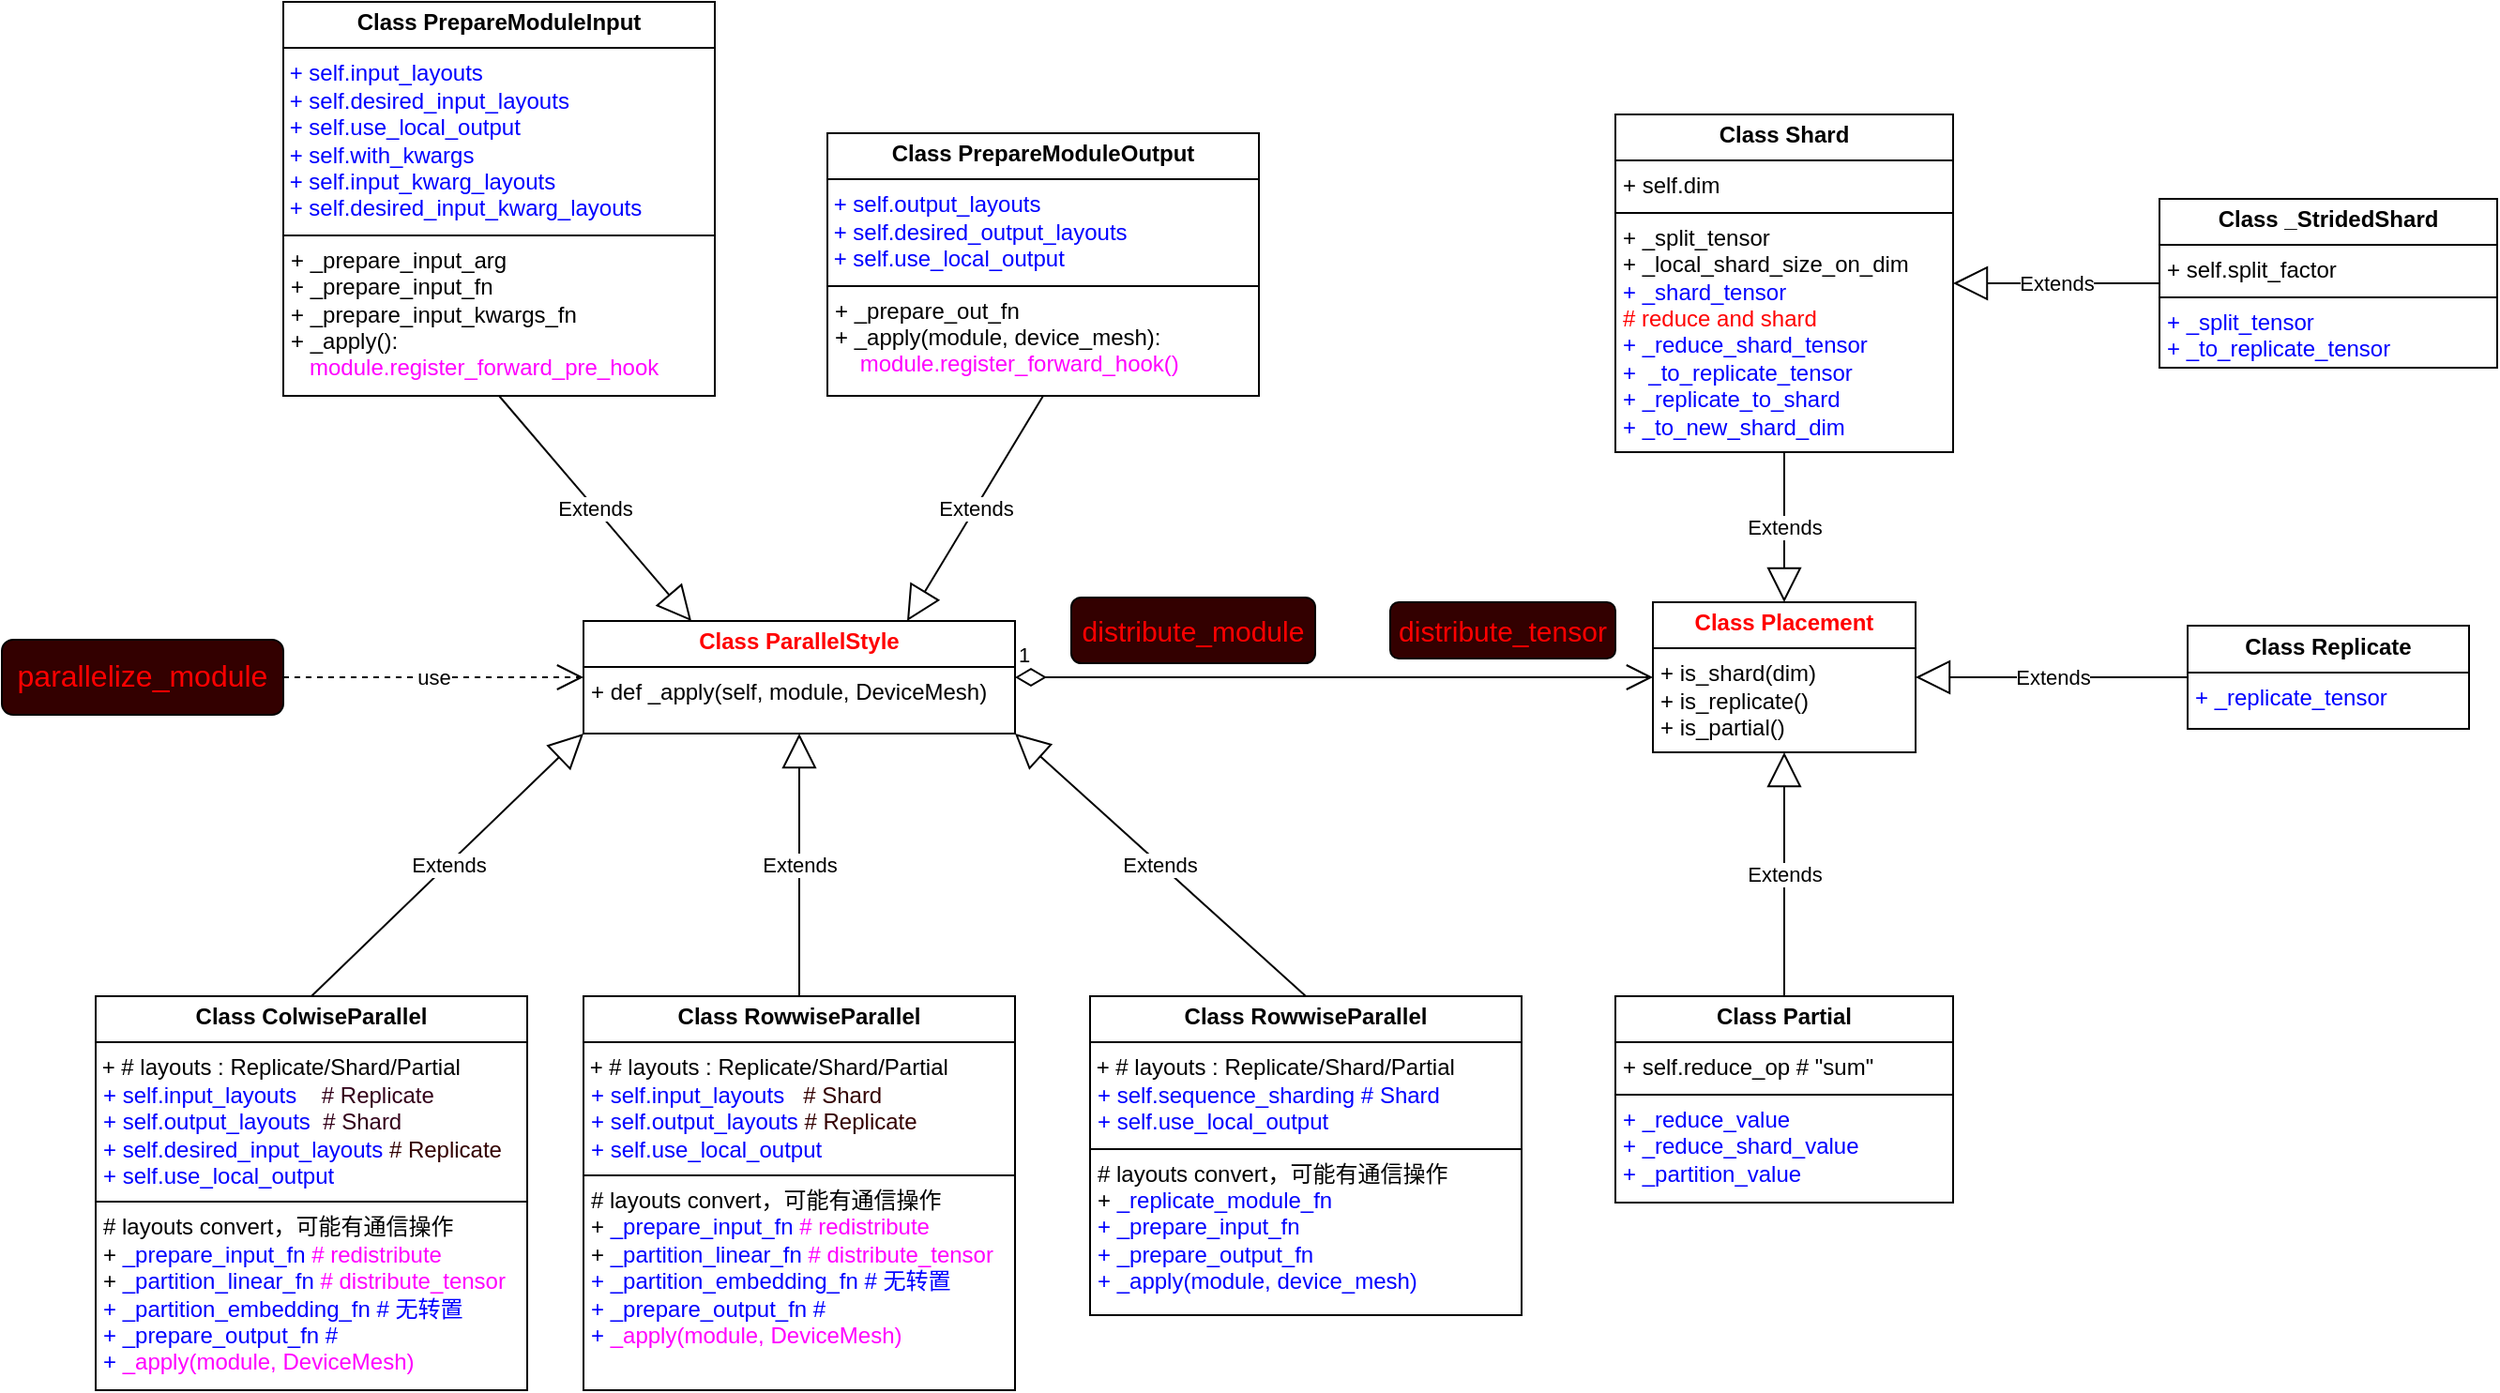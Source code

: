 <mxfile version="24.2.5" type="device">
  <diagram id="C5RBs43oDa-KdzZeNtuy" name="Page-1">
    <mxGraphModel dx="1838" dy="1079" grid="1" gridSize="10" guides="1" tooltips="1" connect="1" arrows="1" fold="1" page="1" pageScale="1" pageWidth="827" pageHeight="1169" math="0" shadow="0">
      <root>
        <mxCell id="WIyWlLk6GJQsqaUBKTNV-0" />
        <mxCell id="WIyWlLk6GJQsqaUBKTNV-1" parent="WIyWlLk6GJQsqaUBKTNV-0" />
        <mxCell id="2GQAiZDLeCdAP92eR_-k-1" value="&lt;p style=&quot;margin:0px;margin-top:4px;text-align:center;&quot;&gt;&lt;b&gt;&lt;font color=&quot;#ff0000&quot;&gt;Class ParallelStyle&lt;/font&gt;&lt;/b&gt;&lt;/p&gt;&lt;hr size=&quot;1&quot; style=&quot;border-style:solid;&quot;&gt;&lt;p style=&quot;margin:0px;margin-left:4px;&quot;&gt;+ def _apply(self, module, DeviceMesh)&lt;/p&gt;" style="verticalAlign=top;align=left;overflow=fill;html=1;whiteSpace=wrap;" vertex="1" parent="WIyWlLk6GJQsqaUBKTNV-1">
          <mxGeometry x="400" y="500" width="230" height="60" as="geometry" />
        </mxCell>
        <mxCell id="2GQAiZDLeCdAP92eR_-k-2" value="&lt;p style=&quot;margin:0px;margin-top:4px;text-align:center;&quot;&gt;&lt;b&gt;Class ColwiseParallel&lt;/b&gt;&lt;/p&gt;&lt;hr size=&quot;1&quot; style=&quot;border-style:solid;&quot;&gt;&amp;nbsp;+ # layouts : Replicate/Shard/Partial&lt;br&gt;&lt;p style=&quot;margin:0px;margin-left:4px;&quot;&gt;&lt;font color=&quot;#0000ff&quot;&gt;+ self.input_layouts&amp;nbsp; &amp;nbsp; &lt;/font&gt;&lt;font color=&quot;#33001a&quot;&gt;# Replicate&lt;/font&gt;&lt;/p&gt;&lt;p style=&quot;margin:0px;margin-left:4px;&quot;&gt;&lt;font color=&quot;#0000ff&quot;&gt;+ self.output_layouts&amp;nbsp; &lt;/font&gt;&lt;font color=&quot;#33001a&quot;&gt;# Shard&lt;/font&gt;&lt;/p&gt;&lt;p style=&quot;margin:0px;margin-left:4px;&quot;&gt;&lt;font color=&quot;#0000ff&quot;&gt;+ self.desired_input_layouts &lt;/font&gt;&lt;font color=&quot;#330000&quot;&gt;# Replicate&lt;/font&gt;&lt;/p&gt;&lt;p style=&quot;margin:0px;margin-left:4px;&quot;&gt;&lt;font color=&quot;#0000ff&quot;&gt;+ self.use_local_output&lt;/font&gt;&lt;/p&gt;&lt;hr size=&quot;1&quot; style=&quot;border-style:solid;&quot;&gt;&lt;p style=&quot;margin:0px;margin-left:4px;&quot;&gt;# layouts convert，可能有通信操作&lt;br&gt;&lt;/p&gt;&lt;p style=&quot;margin:0px;margin-left:4px;&quot;&gt;+ &lt;font color=&quot;#0000ff&quot;&gt;_prepare_input_fn &lt;/font&gt;&lt;font color=&quot;#ff00ff&quot;&gt;# redistribute&lt;/font&gt;&lt;/p&gt;&lt;p style=&quot;margin:0px;margin-left:4px;&quot;&gt;+ &lt;font color=&quot;#0000ff&quot;&gt;_partition_linear_fn &lt;/font&gt;&lt;font color=&quot;#ff00ff&quot;&gt;# distribute_tensor&lt;/font&gt;&lt;/p&gt;&lt;p style=&quot;margin:0px;margin-left:4px;&quot;&gt;&lt;span style=&quot;color: rgb(0, 0, 255);&quot;&gt;+ _partition_embedding_fn # 无转置&lt;/span&gt;&lt;font color=&quot;#ff00ff&quot;&gt;&lt;br&gt;&lt;/font&gt;&lt;/p&gt;&lt;p style=&quot;margin:0px;margin-left:4px;&quot;&gt;&lt;font color=&quot;#0000ff&quot;&gt;+ _prepare_output_fn #&amp;nbsp;&lt;/font&gt;&lt;/p&gt;&lt;p style=&quot;margin:0px;margin-left:4px;&quot;&gt;&lt;font color=&quot;#0000ff&quot;&gt;+ &lt;/font&gt;&lt;font color=&quot;#ff00ff&quot;&gt;_apply(module, DeviceMesh)&lt;/font&gt;&lt;/p&gt;" style="verticalAlign=top;align=left;overflow=fill;html=1;whiteSpace=wrap;" vertex="1" parent="WIyWlLk6GJQsqaUBKTNV-1">
          <mxGeometry x="140" y="700" width="230" height="210" as="geometry" />
        </mxCell>
        <mxCell id="2GQAiZDLeCdAP92eR_-k-3" value="Extends" style="endArrow=block;endSize=16;endFill=0;html=1;rounded=0;exitX=0.5;exitY=0;exitDx=0;exitDy=0;entryX=0;entryY=1;entryDx=0;entryDy=0;" edge="1" parent="WIyWlLk6GJQsqaUBKTNV-1" source="2GQAiZDLeCdAP92eR_-k-2" target="2GQAiZDLeCdAP92eR_-k-1">
          <mxGeometry width="160" relative="1" as="geometry">
            <mxPoint x="330" y="610" as="sourcePoint" />
            <mxPoint x="490" y="610" as="targetPoint" />
          </mxGeometry>
        </mxCell>
        <mxCell id="2GQAiZDLeCdAP92eR_-k-5" value="&lt;p style=&quot;line-height: 180%;&quot;&gt;&lt;font style=&quot;font-size: 16px;&quot; color=&quot;#ff0000&quot;&gt;parallelize_module&lt;/font&gt;&lt;/p&gt;" style="rounded=1;whiteSpace=wrap;html=1;fillColor=#330000;" vertex="1" parent="WIyWlLk6GJQsqaUBKTNV-1">
          <mxGeometry x="90" y="510" width="150" height="40" as="geometry" />
        </mxCell>
        <mxCell id="2GQAiZDLeCdAP92eR_-k-7" value="&lt;font style=&quot;font-size: 15px;&quot; color=&quot;#ff0000&quot;&gt;distribute_tensor&lt;/font&gt;" style="rounded=1;whiteSpace=wrap;html=1;fillColor=#330000;" vertex="1" parent="WIyWlLk6GJQsqaUBKTNV-1">
          <mxGeometry x="830" y="490" width="120" height="30" as="geometry" />
        </mxCell>
        <mxCell id="2GQAiZDLeCdAP92eR_-k-8" value="&lt;p style=&quot;margin:0px;margin-top:4px;text-align:center;&quot;&gt;&lt;b&gt;Class RowwiseParallel&lt;/b&gt;&lt;/p&gt;&lt;hr size=&quot;1&quot; style=&quot;border-style:solid;&quot;&gt;&amp;nbsp;+ # layouts : Replicate/Shard/Partial&lt;br&gt;&lt;p style=&quot;margin:0px;margin-left:4px;&quot;&gt;&lt;font color=&quot;#0000ff&quot;&gt;+ self.input_layouts&amp;nbsp; &amp;nbsp;&lt;/font&gt;&lt;font color=&quot;#330000&quot;&gt;# Shard&lt;/font&gt;&lt;/p&gt;&lt;p style=&quot;margin:0px;margin-left:4px;&quot;&gt;&lt;font color=&quot;#0000ff&quot;&gt;+ self.output_layouts &lt;/font&gt;&lt;font color=&quot;#330000&quot;&gt;# Replicate&lt;/font&gt;&lt;/p&gt;&lt;p style=&quot;margin:0px;margin-left:4px;&quot;&gt;&lt;span style=&quot;color: rgb(0, 0, 255); background-color: initial;&quot;&gt;+ self.use_local_output&lt;/span&gt;&lt;br&gt;&lt;/p&gt;&lt;hr size=&quot;1&quot; style=&quot;border-style:solid;&quot;&gt;&lt;p style=&quot;margin:0px;margin-left:4px;&quot;&gt;# layouts convert，可能有通信操作&lt;br&gt;&lt;/p&gt;&lt;p style=&quot;margin:0px;margin-left:4px;&quot;&gt;+ &lt;font color=&quot;#0000ff&quot;&gt;_prepare_input_fn &lt;/font&gt;&lt;font color=&quot;#ff00ff&quot;&gt;# redistribute&lt;/font&gt;&lt;/p&gt;&lt;p style=&quot;margin:0px;margin-left:4px;&quot;&gt;+ &lt;font color=&quot;#0000ff&quot;&gt;_partition_linear_fn &lt;/font&gt;&lt;font color=&quot;#ff00ff&quot;&gt;# distribute_tensor&lt;/font&gt;&lt;/p&gt;&lt;p style=&quot;margin:0px;margin-left:4px;&quot;&gt;&lt;span style=&quot;color: rgb(0, 0, 255);&quot;&gt;+ _partition_embedding_fn # 无转置&lt;/span&gt;&lt;font color=&quot;#ff00ff&quot;&gt;&lt;br&gt;&lt;/font&gt;&lt;/p&gt;&lt;p style=&quot;margin:0px;margin-left:4px;&quot;&gt;&lt;font color=&quot;#0000ff&quot;&gt;+ _prepare_output_fn #&amp;nbsp;&lt;/font&gt;&lt;/p&gt;&lt;p style=&quot;margin:0px;margin-left:4px;&quot;&gt;&lt;font color=&quot;#0000ff&quot;&gt;+ &lt;/font&gt;&lt;font color=&quot;#ff00ff&quot;&gt;_apply(module, DeviceMesh)&lt;/font&gt;&lt;/p&gt;" style="verticalAlign=top;align=left;overflow=fill;html=1;whiteSpace=wrap;" vertex="1" parent="WIyWlLk6GJQsqaUBKTNV-1">
          <mxGeometry x="400" y="700" width="230" height="210" as="geometry" />
        </mxCell>
        <mxCell id="2GQAiZDLeCdAP92eR_-k-9" value="Extends" style="endArrow=block;endSize=16;endFill=0;html=1;rounded=0;exitX=0.5;exitY=0;exitDx=0;exitDy=0;entryX=0.5;entryY=1;entryDx=0;entryDy=0;" edge="1" parent="WIyWlLk6GJQsqaUBKTNV-1" source="2GQAiZDLeCdAP92eR_-k-8" target="2GQAiZDLeCdAP92eR_-k-1">
          <mxGeometry width="160" relative="1" as="geometry">
            <mxPoint x="530" y="650" as="sourcePoint" />
            <mxPoint x="690" y="650" as="targetPoint" />
          </mxGeometry>
        </mxCell>
        <mxCell id="2GQAiZDLeCdAP92eR_-k-10" value="&lt;p style=&quot;margin:0px;margin-top:4px;text-align:center;&quot;&gt;&lt;b&gt;Class RowwiseParallel&lt;/b&gt;&lt;/p&gt;&lt;hr size=&quot;1&quot; style=&quot;border-style:solid;&quot;&gt;&amp;nbsp;+ # layouts : Replicate/Shard/Partial&lt;br&gt;&lt;p style=&quot;margin:0px;margin-left:4px;&quot;&gt;&lt;font color=&quot;#0000ff&quot;&gt;+ self.sequence_sharding # Shard&lt;br&gt;&lt;/font&gt;&lt;/p&gt;&lt;p style=&quot;margin:0px;margin-left:4px;&quot;&gt;&lt;font color=&quot;#0000ff&quot;&gt;+ self.use_local_output&lt;/font&gt;&lt;/p&gt;&lt;hr size=&quot;1&quot; style=&quot;border-style:solid;&quot;&gt;&lt;p style=&quot;margin:0px;margin-left:4px;&quot;&gt;# layouts convert，可能有通信操作&lt;br&gt;&lt;/p&gt;&lt;p style=&quot;margin:0px;margin-left:4px;&quot;&gt;+ &lt;font color=&quot;#0000ff&quot;&gt;_replicate_module_fn&lt;/font&gt;&lt;/p&gt;&lt;p style=&quot;margin:0px;margin-left:4px;&quot;&gt;&lt;font color=&quot;#0000ff&quot;&gt;+ _prepare_input_fn&lt;/font&gt;&lt;/p&gt;&lt;p style=&quot;margin:0px;margin-left:4px;&quot;&gt;&lt;font color=&quot;#0000ff&quot;&gt;+ _prepare_output_fn&lt;/font&gt;&lt;/p&gt;&lt;p style=&quot;margin:0px;margin-left:4px;&quot;&gt;&lt;font color=&quot;#0000ff&quot;&gt;+ _apply(module, device_mesh)&lt;/font&gt;&lt;/p&gt;" style="verticalAlign=top;align=left;overflow=fill;html=1;whiteSpace=wrap;" vertex="1" parent="WIyWlLk6GJQsqaUBKTNV-1">
          <mxGeometry x="670" y="700" width="230" height="170" as="geometry" />
        </mxCell>
        <mxCell id="2GQAiZDLeCdAP92eR_-k-11" value="Extends" style="endArrow=block;endSize=16;endFill=0;html=1;rounded=0;exitX=0.5;exitY=0;exitDx=0;exitDy=0;entryX=1;entryY=1;entryDx=0;entryDy=0;" edge="1" parent="WIyWlLk6GJQsqaUBKTNV-1" source="2GQAiZDLeCdAP92eR_-k-10" target="2GQAiZDLeCdAP92eR_-k-1">
          <mxGeometry width="160" relative="1" as="geometry">
            <mxPoint x="525" y="710" as="sourcePoint" />
            <mxPoint x="525" y="570" as="targetPoint" />
          </mxGeometry>
        </mxCell>
        <mxCell id="2GQAiZDLeCdAP92eR_-k-12" value="&lt;p style=&quot;margin:0px;margin-top:4px;text-align:center;&quot;&gt;&lt;b&gt;Class PrepareModuleInput&lt;/b&gt;&lt;/p&gt;&lt;hr size=&quot;1&quot; style=&quot;border-style:solid;&quot;&gt;&amp;nbsp;&lt;font color=&quot;#0000ff&quot;&gt;+ self.input_layouts&lt;/font&gt;&lt;div&gt;&amp;nbsp;&lt;span style=&quot;color: rgb(0, 0, 255); background-color: initial;&quot;&gt;+ self.desired_input_layouts&lt;/span&gt;&lt;/div&gt;&lt;div&gt;&lt;font color=&quot;#0000ff&quot;&gt;&amp;nbsp;+ self.use_local_output&lt;/font&gt;&lt;/div&gt;&lt;div&gt;&lt;font color=&quot;#0000ff&quot;&gt;&amp;nbsp;+ self.with_kwargs&lt;/font&gt;&lt;/div&gt;&lt;div&gt;&lt;font color=&quot;#0000ff&quot;&gt;&amp;nbsp;+ self.input_kwarg_layouts&lt;/font&gt;&lt;/div&gt;&lt;div&gt;&lt;font color=&quot;#0000ff&quot;&gt;&amp;nbsp;+ self.desired_input_kwarg_layouts&lt;br&gt;&lt;/font&gt;&lt;hr size=&quot;1&quot; style=&quot;border-style:solid;&quot;&gt;&lt;p style=&quot;margin:0px;margin-left:4px;&quot;&gt;+ _prepare_input_arg&lt;/p&gt;&lt;p style=&quot;margin:0px;margin-left:4px;&quot;&gt;+ _prepare_input_fn&lt;/p&gt;&lt;p style=&quot;margin:0px;margin-left:4px;&quot;&gt;+ _prepare_input_kwargs_fn&lt;/p&gt;&lt;p style=&quot;margin:0px;margin-left:4px;&quot;&gt;+ _apply():&lt;/p&gt;&lt;p style=&quot;margin:0px;margin-left:4px;&quot;&gt;&amp;nbsp; &amp;nbsp;&lt;font color=&quot;#ff00ff&quot;&gt;module.register_forward_pre_hook&lt;/font&gt;&lt;/p&gt;&lt;/div&gt;" style="verticalAlign=top;align=left;overflow=fill;html=1;whiteSpace=wrap;" vertex="1" parent="WIyWlLk6GJQsqaUBKTNV-1">
          <mxGeometry x="240" y="170" width="230" height="210" as="geometry" />
        </mxCell>
        <mxCell id="2GQAiZDLeCdAP92eR_-k-13" value="Extends" style="endArrow=block;endSize=16;endFill=0;html=1;rounded=0;exitX=0.5;exitY=1;exitDx=0;exitDy=0;entryX=0.25;entryY=0;entryDx=0;entryDy=0;" edge="1" parent="WIyWlLk6GJQsqaUBKTNV-1" source="2GQAiZDLeCdAP92eR_-k-12" target="2GQAiZDLeCdAP92eR_-k-1">
          <mxGeometry width="160" relative="1" as="geometry">
            <mxPoint x="250" y="450" as="sourcePoint" />
            <mxPoint x="410" y="450" as="targetPoint" />
          </mxGeometry>
        </mxCell>
        <mxCell id="2GQAiZDLeCdAP92eR_-k-14" value="&lt;p style=&quot;margin:0px;margin-top:4px;text-align:center;&quot;&gt;&lt;b&gt;Class PrepareModuleOutput&lt;/b&gt;&lt;/p&gt;&lt;hr size=&quot;1&quot; style=&quot;border-style:solid;&quot;&gt;&lt;font color=&quot;#0000ff&quot;&gt;&amp;nbsp;+ self.output_layouts&lt;/font&gt;&lt;div&gt;&lt;font color=&quot;#0000ff&quot;&gt;&amp;nbsp;+ self.desired_output_layouts&lt;/font&gt;&lt;/div&gt;&lt;div&gt;&lt;font color=&quot;#0000ff&quot;&gt;&amp;nbsp;+ self.use_local_output&lt;/font&gt;&lt;br&gt;&lt;div&gt;&lt;hr size=&quot;1&quot; style=&quot;border-style:solid;&quot;&gt;&lt;p style=&quot;margin:0px;margin-left:4px;&quot;&gt;+ _prepare_out_fn&lt;/p&gt;&lt;p style=&quot;margin:0px;margin-left:4px;&quot;&gt;+ _apply(module, device_mesh):&lt;/p&gt;&lt;p style=&quot;margin:0px;margin-left:4px;&quot;&gt;&amp;nbsp; &amp;nbsp; &lt;font color=&quot;#ff00ff&quot;&gt;module.register_forward_hook()&lt;/font&gt;&lt;/p&gt;&lt;/div&gt;&lt;/div&gt;" style="verticalAlign=top;align=left;overflow=fill;html=1;whiteSpace=wrap;" vertex="1" parent="WIyWlLk6GJQsqaUBKTNV-1">
          <mxGeometry x="530" y="240" width="230" height="140" as="geometry" />
        </mxCell>
        <mxCell id="2GQAiZDLeCdAP92eR_-k-15" value="Extends" style="endArrow=block;endSize=16;endFill=0;html=1;rounded=0;exitX=0.5;exitY=1;exitDx=0;exitDy=0;entryX=0.75;entryY=0;entryDx=0;entryDy=0;" edge="1" parent="WIyWlLk6GJQsqaUBKTNV-1" source="2GQAiZDLeCdAP92eR_-k-14" target="2GQAiZDLeCdAP92eR_-k-1">
          <mxGeometry width="160" relative="1" as="geometry">
            <mxPoint x="325" y="390" as="sourcePoint" />
            <mxPoint x="410" y="510" as="targetPoint" />
          </mxGeometry>
        </mxCell>
        <mxCell id="2GQAiZDLeCdAP92eR_-k-16" value="&lt;p style=&quot;margin:0px;margin-top:4px;text-align:center;&quot;&gt;&lt;b&gt;&lt;font color=&quot;#ff0000&quot;&gt;Class Placement&lt;/font&gt;&lt;/b&gt;&lt;/p&gt;&lt;hr size=&quot;1&quot; style=&quot;border-style:solid;&quot;&gt;&lt;p style=&quot;margin:0px;margin-left:4px;&quot;&gt;+ is_shard(dim)&lt;/p&gt;&lt;p style=&quot;margin:0px;margin-left:4px;&quot;&gt;+ is_replicate()&lt;/p&gt;&lt;p style=&quot;margin:0px;margin-left:4px;&quot;&gt;+ is_partial()&lt;/p&gt;" style="verticalAlign=top;align=left;overflow=fill;html=1;whiteSpace=wrap;" vertex="1" parent="WIyWlLk6GJQsqaUBKTNV-1">
          <mxGeometry x="970" y="490" width="140" height="80" as="geometry" />
        </mxCell>
        <mxCell id="2GQAiZDLeCdAP92eR_-k-17" value="1" style="endArrow=open;html=1;endSize=12;startArrow=diamondThin;startSize=14;startFill=0;edgeStyle=orthogonalEdgeStyle;align=left;verticalAlign=bottom;rounded=0;exitX=1;exitY=0.5;exitDx=0;exitDy=0;entryX=0;entryY=0.5;entryDx=0;entryDy=0;" edge="1" parent="WIyWlLk6GJQsqaUBKTNV-1" source="2GQAiZDLeCdAP92eR_-k-1" target="2GQAiZDLeCdAP92eR_-k-16">
          <mxGeometry x="-1" y="3" relative="1" as="geometry">
            <mxPoint x="690" y="520" as="sourcePoint" />
            <mxPoint x="850" y="520" as="targetPoint" />
          </mxGeometry>
        </mxCell>
        <mxCell id="2GQAiZDLeCdAP92eR_-k-18" value="&lt;p style=&quot;margin:0px;margin-top:4px;text-align:center;&quot;&gt;&lt;b&gt;Class Shard&lt;/b&gt;&lt;/p&gt;&lt;hr size=&quot;1&quot; style=&quot;border-style:solid;&quot;&gt;&lt;p style=&quot;margin:0px;margin-left:4px;&quot;&gt;+ self.dim&lt;/p&gt;&lt;hr size=&quot;1&quot; style=&quot;border-style:solid;&quot;&gt;&lt;p style=&quot;margin:0px;margin-left:4px;&quot;&gt;+ _split_tensor&lt;/p&gt;&lt;p style=&quot;margin:0px;margin-left:4px;&quot;&gt;+ _local_shard_size_on_dim&lt;/p&gt;&lt;p style=&quot;margin:0px;margin-left:4px;&quot;&gt;&lt;font color=&quot;#0000ff&quot;&gt;+ _shard_tensor&lt;/font&gt;&lt;/p&gt;&lt;p style=&quot;margin:0px;margin-left:4px;&quot;&gt;&lt;font color=&quot;#ff0000&quot;&gt;# reduce and shard&lt;/font&gt;&lt;br&gt;&lt;/p&gt;&lt;p style=&quot;margin:0px;margin-left:4px;&quot;&gt;&lt;font color=&quot;#0000ff&quot;&gt;+ _reduce_shard_tensor&lt;/font&gt;&lt;/p&gt;&lt;p style=&quot;margin:0px;margin-left:4px;&quot;&gt;&lt;font color=&quot;#0000ff&quot;&gt;+&amp;nbsp; _to_replicate_tensor&lt;/font&gt;&lt;/p&gt;&lt;p style=&quot;margin:0px;margin-left:4px;&quot;&gt;&lt;font color=&quot;#0000ff&quot;&gt;+ _replicate_to_shard&lt;/font&gt;&lt;/p&gt;&lt;p style=&quot;margin:0px;margin-left:4px;&quot;&gt;&lt;font color=&quot;#0000ff&quot;&gt;+ _to_new_shard_dim&lt;/font&gt;&lt;/p&gt;" style="verticalAlign=top;align=left;overflow=fill;html=1;whiteSpace=wrap;" vertex="1" parent="WIyWlLk6GJQsqaUBKTNV-1">
          <mxGeometry x="950" y="230" width="180" height="180" as="geometry" />
        </mxCell>
        <mxCell id="2GQAiZDLeCdAP92eR_-k-19" value="Extends" style="endArrow=block;endSize=16;endFill=0;html=1;rounded=0;exitX=0.5;exitY=1;exitDx=0;exitDy=0;entryX=0.5;entryY=0;entryDx=0;entryDy=0;" edge="1" parent="WIyWlLk6GJQsqaUBKTNV-1" source="2GQAiZDLeCdAP92eR_-k-18" target="2GQAiZDLeCdAP92eR_-k-16">
          <mxGeometry width="160" relative="1" as="geometry">
            <mxPoint x="920" y="380" as="sourcePoint" />
            <mxPoint x="1080" y="380" as="targetPoint" />
          </mxGeometry>
        </mxCell>
        <mxCell id="2GQAiZDLeCdAP92eR_-k-20" value="&lt;p style=&quot;margin:0px;margin-top:4px;text-align:center;&quot;&gt;&lt;b&gt;Class _StridedShard&lt;/b&gt;&lt;/p&gt;&lt;hr size=&quot;1&quot; style=&quot;border-style:solid;&quot;&gt;&lt;p style=&quot;margin:0px;margin-left:4px;&quot;&gt;+ self.split_factor&lt;/p&gt;&lt;hr size=&quot;1&quot; style=&quot;border-style:solid;&quot;&gt;&lt;p style=&quot;margin:0px;margin-left:4px;&quot;&gt;&lt;font color=&quot;#0000ff&quot;&gt;+ _split_tensor&lt;br&gt;&lt;/font&gt;&lt;/p&gt;&lt;p style=&quot;margin:0px;margin-left:4px;&quot;&gt;&lt;font color=&quot;#0000ff&quot;&gt;+ _to_replicate_tensor&lt;/font&gt;&lt;/p&gt;&lt;p style=&quot;margin:0px;margin-left:4px;&quot;&gt;&lt;br&gt;&lt;/p&gt;" style="verticalAlign=top;align=left;overflow=fill;html=1;whiteSpace=wrap;" vertex="1" parent="WIyWlLk6GJQsqaUBKTNV-1">
          <mxGeometry x="1240" y="275" width="180" height="90" as="geometry" />
        </mxCell>
        <mxCell id="2GQAiZDLeCdAP92eR_-k-21" value="Extends" style="endArrow=block;endSize=16;endFill=0;html=1;rounded=0;exitX=0;exitY=0.5;exitDx=0;exitDy=0;entryX=1;entryY=0.5;entryDx=0;entryDy=0;" edge="1" parent="WIyWlLk6GJQsqaUBKTNV-1" source="2GQAiZDLeCdAP92eR_-k-20" target="2GQAiZDLeCdAP92eR_-k-18">
          <mxGeometry width="160" relative="1" as="geometry">
            <mxPoint x="1190" y="430" as="sourcePoint" />
            <mxPoint x="1350" y="430" as="targetPoint" />
          </mxGeometry>
        </mxCell>
        <mxCell id="2GQAiZDLeCdAP92eR_-k-22" value="&lt;p style=&quot;margin:0px;margin-top:4px;text-align:center;&quot;&gt;&lt;b&gt;Class Replicate&lt;/b&gt;&lt;/p&gt;&lt;hr size=&quot;1&quot; style=&quot;border-style:solid;&quot;&gt;&lt;p style=&quot;margin:0px;margin-left:4px;&quot;&gt;&lt;font color=&quot;#0000ff&quot;&gt;+ _replicate_tensor&lt;/font&gt;&lt;/p&gt;&lt;p style=&quot;margin:0px;margin-left:4px;&quot;&gt;&lt;br&gt;&lt;/p&gt;" style="verticalAlign=top;align=left;overflow=fill;html=1;whiteSpace=wrap;" vertex="1" parent="WIyWlLk6GJQsqaUBKTNV-1">
          <mxGeometry x="1255" y="502.5" width="150" height="55" as="geometry" />
        </mxCell>
        <mxCell id="2GQAiZDLeCdAP92eR_-k-23" value="Extends" style="endArrow=block;endSize=16;endFill=0;html=1;rounded=0;exitX=0;exitY=0.5;exitDx=0;exitDy=0;entryX=1;entryY=0.5;entryDx=0;entryDy=0;" edge="1" parent="WIyWlLk6GJQsqaUBKTNV-1" source="2GQAiZDLeCdAP92eR_-k-22" target="2GQAiZDLeCdAP92eR_-k-16">
          <mxGeometry width="160" relative="1" as="geometry">
            <mxPoint x="1080" y="590" as="sourcePoint" />
            <mxPoint x="1240" y="590" as="targetPoint" />
          </mxGeometry>
        </mxCell>
        <mxCell id="2GQAiZDLeCdAP92eR_-k-24" value="&lt;p style=&quot;margin:0px;margin-top:4px;text-align:center;&quot;&gt;&lt;b&gt;Class Partial&lt;/b&gt;&lt;/p&gt;&lt;hr size=&quot;1&quot; style=&quot;border-style:solid;&quot;&gt;&lt;p style=&quot;margin:0px;margin-left:4px;&quot;&gt;+ self.reduce_op # &quot;sum&quot;&lt;/p&gt;&lt;hr size=&quot;1&quot; style=&quot;border-style:solid;&quot;&gt;&lt;p style=&quot;margin:0px;margin-left:4px;&quot;&gt;&lt;font color=&quot;#0000ff&quot;&gt;+ _reduce_value&lt;/font&gt;&lt;/p&gt;&lt;p style=&quot;margin:0px;margin-left:4px;&quot;&gt;&lt;font color=&quot;#0000ff&quot;&gt;+ _reduce_shard_value&lt;/font&gt;&lt;/p&gt;&lt;p style=&quot;margin:0px;margin-left:4px;&quot;&gt;&lt;font color=&quot;#0000ff&quot;&gt;+ _partition_value&lt;/font&gt;&lt;/p&gt;" style="verticalAlign=top;align=left;overflow=fill;html=1;whiteSpace=wrap;" vertex="1" parent="WIyWlLk6GJQsqaUBKTNV-1">
          <mxGeometry x="950" y="700" width="180" height="110" as="geometry" />
        </mxCell>
        <mxCell id="2GQAiZDLeCdAP92eR_-k-25" value="Extends" style="endArrow=block;endSize=16;endFill=0;html=1;rounded=0;exitX=0.5;exitY=0;exitDx=0;exitDy=0;entryX=0.5;entryY=1;entryDx=0;entryDy=0;" edge="1" parent="WIyWlLk6GJQsqaUBKTNV-1" source="2GQAiZDLeCdAP92eR_-k-24" target="2GQAiZDLeCdAP92eR_-k-16">
          <mxGeometry width="160" relative="1" as="geometry">
            <mxPoint x="1265" y="540" as="sourcePoint" />
            <mxPoint x="1120" y="540" as="targetPoint" />
          </mxGeometry>
        </mxCell>
        <mxCell id="2GQAiZDLeCdAP92eR_-k-27" value="use" style="endArrow=open;endSize=12;dashed=1;html=1;rounded=0;exitX=1;exitY=0.5;exitDx=0;exitDy=0;entryX=0;entryY=0.5;entryDx=0;entryDy=0;" edge="1" parent="WIyWlLk6GJQsqaUBKTNV-1" source="2GQAiZDLeCdAP92eR_-k-5" target="2GQAiZDLeCdAP92eR_-k-1">
          <mxGeometry width="160" relative="1" as="geometry">
            <mxPoint x="20" y="530" as="sourcePoint" />
            <mxPoint x="180" y="530" as="targetPoint" />
          </mxGeometry>
        </mxCell>
        <mxCell id="2GQAiZDLeCdAP92eR_-k-31" value="&lt;font style=&quot;font-size: 15px;&quot; color=&quot;#ff0000&quot;&gt;distribute_module&lt;/font&gt;" style="rounded=1;whiteSpace=wrap;html=1;fillColor=#330000;" vertex="1" parent="WIyWlLk6GJQsqaUBKTNV-1">
          <mxGeometry x="660" y="487.5" width="130" height="35" as="geometry" />
        </mxCell>
      </root>
    </mxGraphModel>
  </diagram>
</mxfile>
